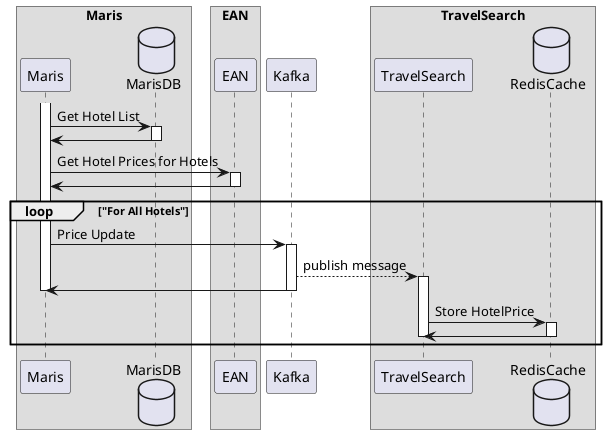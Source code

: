 @startuml

box Maris
participant Maris
database MarisDB
end box

box EAN
participant EAN
end box

participant Kafka

box TravelSearch
participant TravelSearch
database RedisCache
end box

activate Maris

Maris -> MarisDB : Get Hotel List
activate MarisDB
MarisDB -> Maris
deactivate MarisDB

Maris -> EAN : Get Hotel Prices for Hotels
activate EAN
EAN -> Maris
deactivate EAN

loop "For All Hotels"
    Maris -> Kafka : Price Update
    activate Kafka
    Kafka ---> TravelSearch : publish message
    activate TravelSearch
    Kafka ->  Maris
    deactivate Kafka
    deactivate Maris

    TravelSearch -> RedisCache : Store HotelPrice
    activate RedisCache
    RedisCache -> TravelSearch
    deactivate RedisCache
    deactivate TravelSearch
end

@enduml
